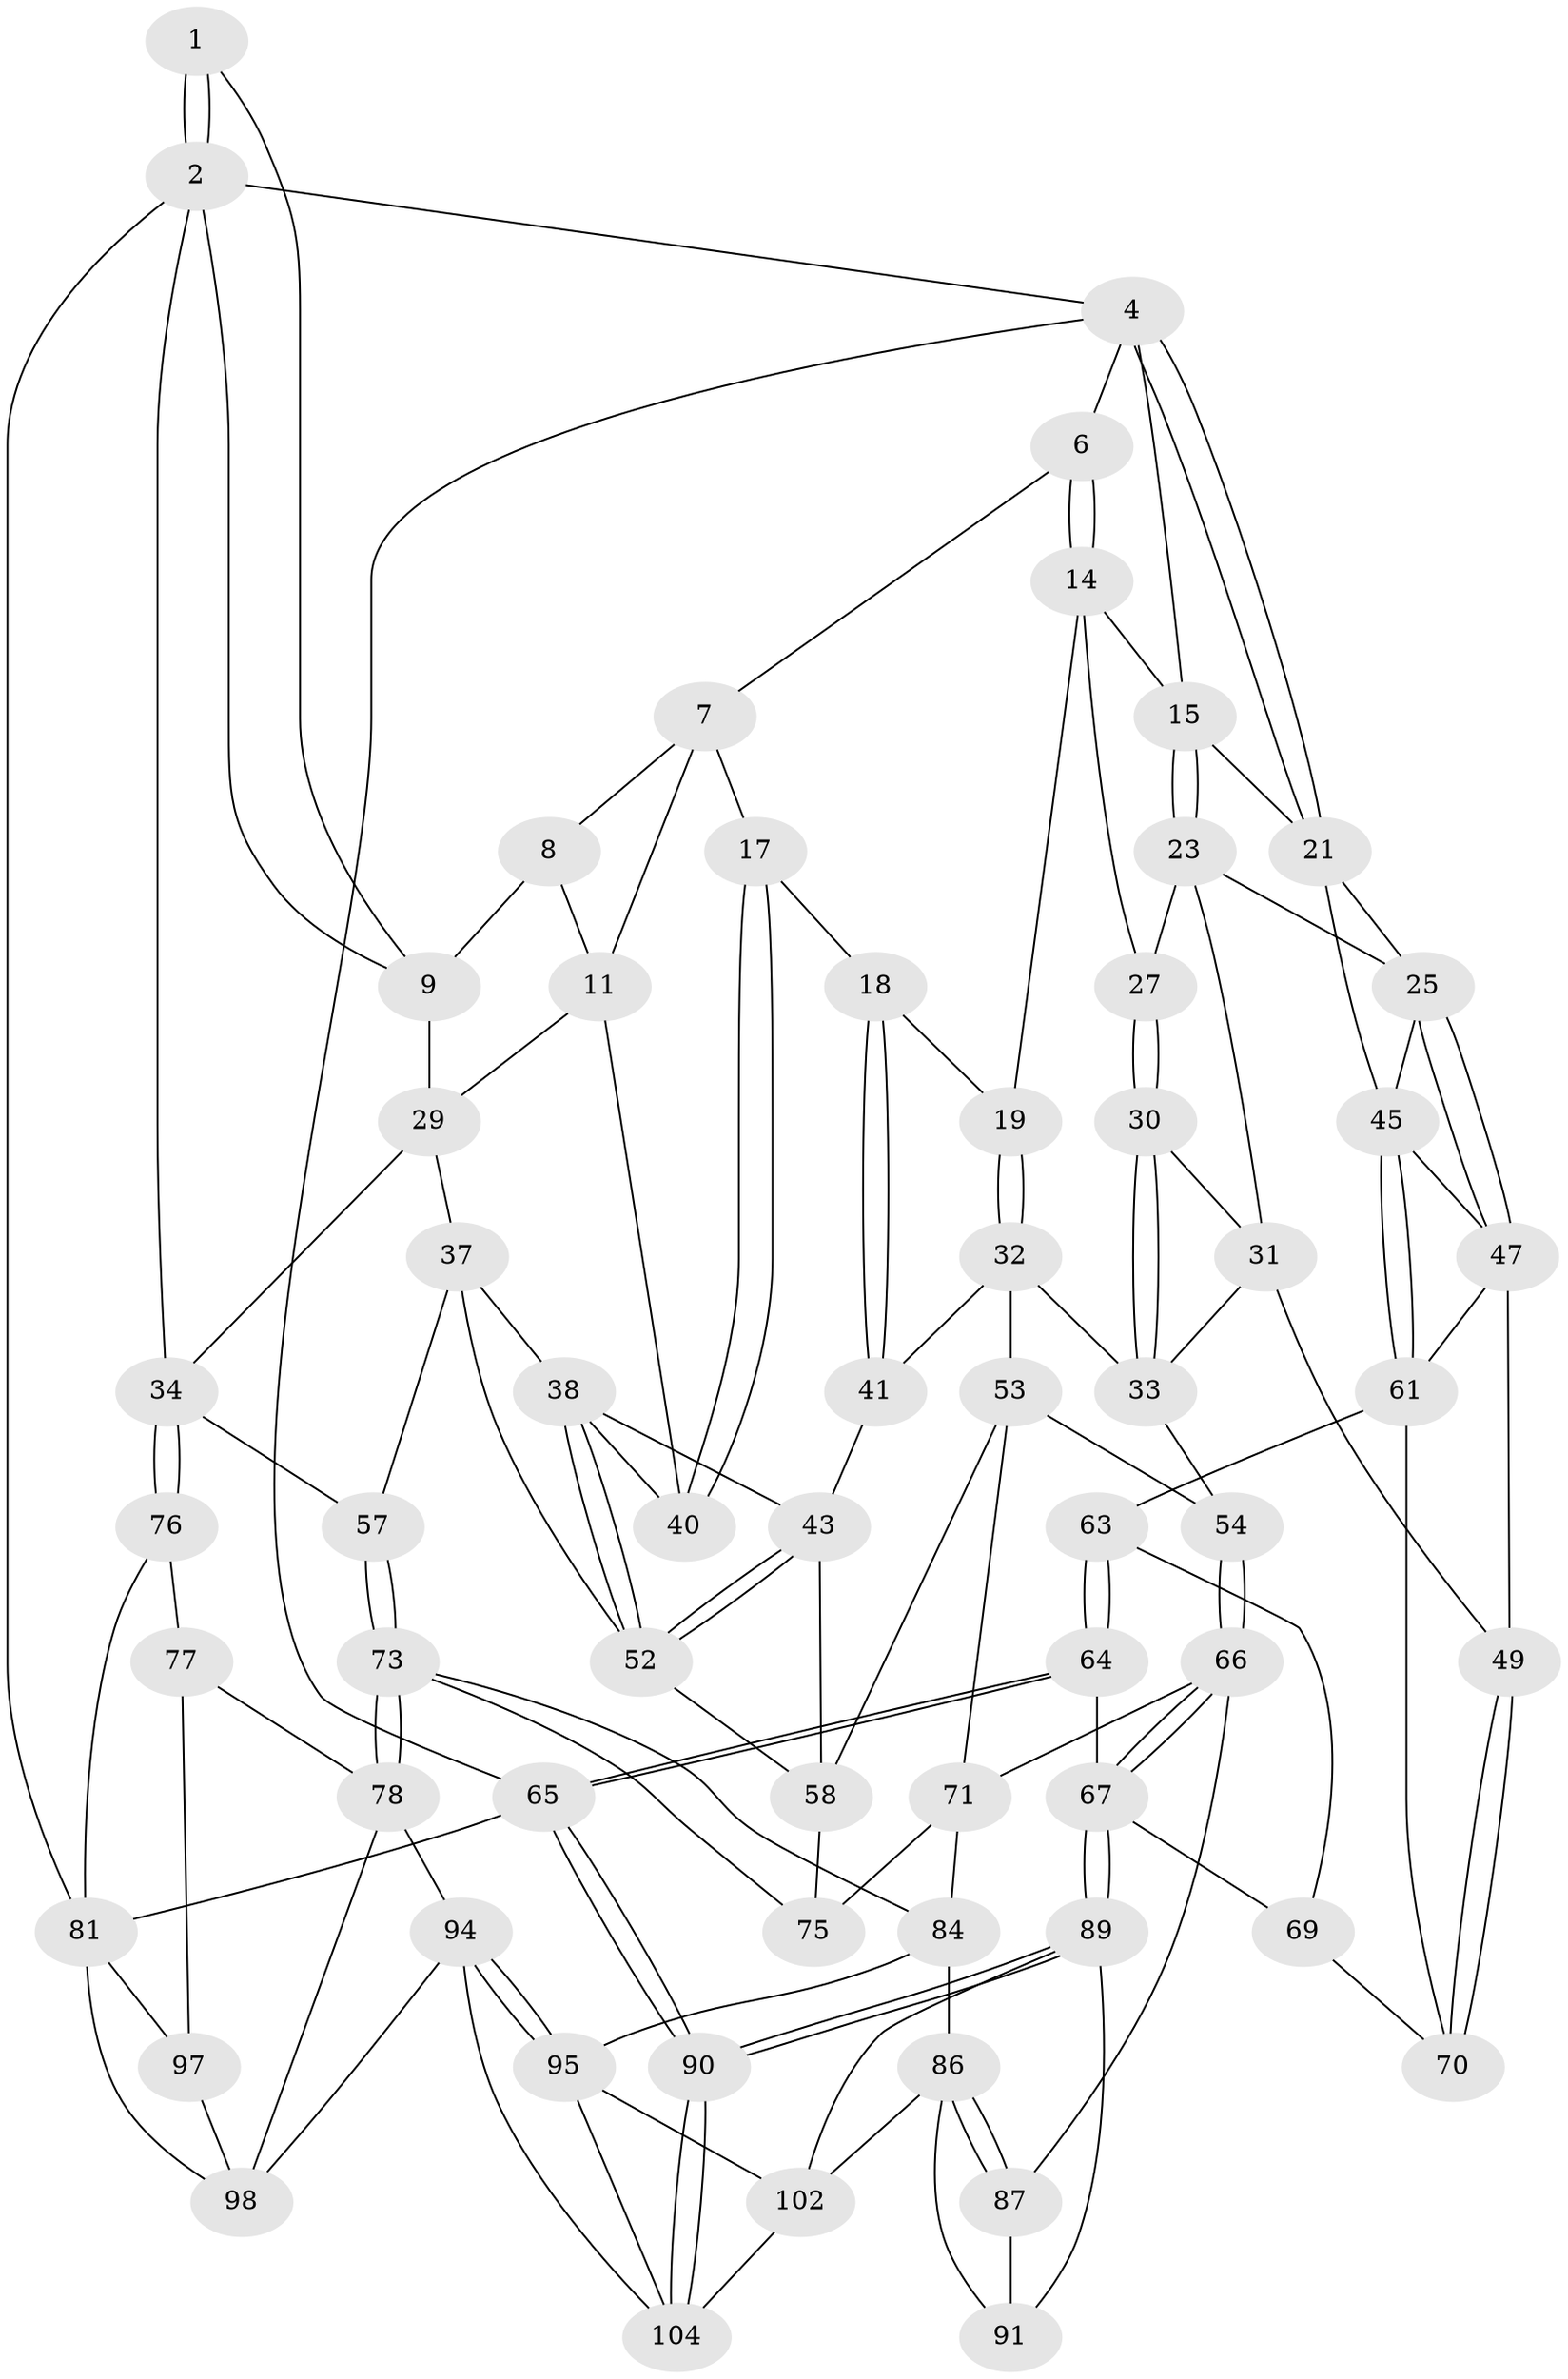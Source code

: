 // original degree distribution, {3: 0.018867924528301886, 5: 0.5094339622641509, 6: 0.22641509433962265, 4: 0.24528301886792453}
// Generated by graph-tools (version 1.1) at 2025/11/02/27/25 16:11:51]
// undirected, 63 vertices, 142 edges
graph export_dot {
graph [start="1"]
  node [color=gray90,style=filled];
  1 [pos="+0.8387465921938674+0"];
  2 [pos="+1+0",super="+3"];
  4 [pos="+0+0",super="+5"];
  6 [pos="+0.4484240304787643+0"];
  7 [pos="+0.5465943938498401+0",super="+13"];
  8 [pos="+0.6964177761718202+0",super="+10"];
  9 [pos="+0.8265565330085558+0.10684004627987465",super="+28"];
  11 [pos="+0.7101446784209517+0.13482791106442582",super="+12"];
  14 [pos="+0.4120633626953228+0",super="+20"];
  15 [pos="+0.2447407997725452+0.08993303740018",super="+16"];
  17 [pos="+0.5295994232285859+0.16138184076621445"];
  18 [pos="+0.5114433124593653+0.16124311141220476"];
  19 [pos="+0.4240907003751638+0.135236292164606"];
  21 [pos="+0+0",super="+22"];
  23 [pos="+0.285771981156858+0.14358106508966081",super="+24"];
  25 [pos="+0.13443237294270918+0.206575184825125",super="+26"];
  27 [pos="+0.3488745575588523+0.14151414763542058"];
  29 [pos="+0.8328960468723636+0.14756871918657838",super="+36"];
  30 [pos="+0.33708660227643605+0.2853265528626824"];
  31 [pos="+0.2225374199542724+0.25726495517105874",super="+48"];
  32 [pos="+0.40742392387001347+0.2958678581620492",super="+42"];
  33 [pos="+0.34072968471158077+0.28792317661884254",super="+51"];
  34 [pos="+1+0.32036551088652676",super="+35"];
  37 [pos="+0.6868946570876535+0.27810995486593415",super="+55"];
  38 [pos="+0.6562074969563646+0.2503371967326628",super="+39"];
  40 [pos="+0.6387833133750833+0.22004694475961584"];
  41 [pos="+0.44914065717539553+0.32313476794199053"];
  43 [pos="+0.5972109839723778+0.27086621909642883",super="+44"];
  45 [pos="+0+0.24402815974384523",super="+46"];
  47 [pos="+0.07281348331997343+0.30638647767856714",super="+50"];
  49 [pos="+0.17645114748833654+0.4480005174269015"];
  52 [pos="+0.6045205240167559+0.4428731595903657",super="+56"];
  53 [pos="+0.422815482847438+0.43785706182674217",super="+60"];
  54 [pos="+0.2905466241343091+0.45178385463422416"];
  57 [pos="+0.8139328875304371+0.4321519753185225"];
  58 [pos="+0.5907504049281641+0.49772564998112695",super="+59"];
  61 [pos="+0+0.3748494924650198",super="+62"];
  63 [pos="+0+0.9105169046367448",super="+80"];
  64 [pos="+0+1",super="+88"];
  65 [pos="+0+1"];
  66 [pos="+0.3721710367226421+0.6651186256141052",super="+72"];
  67 [pos="+0.2335013892035553+0.6964215937170518",super="+68"];
  69 [pos="+0.13241703202135613+0.5473220683842005"];
  70 [pos="+0.13033270708888453+0.5422959878059259"];
  71 [pos="+0.429479442261487+0.6283692093863136",super="+79"];
  73 [pos="+0.8111882942924342+0.6680168498704725",super="+74"];
  75 [pos="+0.6153821765524353+0.5780605254936309"];
  76 [pos="+1+0.5905312835493264",super="+83"];
  77 [pos="+0.8197921906550665+0.6714452561229828",super="+96"];
  78 [pos="+0.8162593825283745+0.6715312732780879",super="+93"];
  81 [pos="+1+1",super="+82"];
  84 [pos="+0.5805841429235475+0.812259293749419",super="+85"];
  86 [pos="+0.5662533301827832+0.8196617525282551",super="+99"];
  87 [pos="+0.4442450747457079+0.7409263941066772"];
  89 [pos="+0.2205196197026672+0.8291455771972837",super="+92"];
  90 [pos="+0+1"];
  91 [pos="+0.38638122417407134+0.8140835245259692"];
  94 [pos="+0.6706584495264735+1",super="+101"];
  95 [pos="+0.6197843749137104+0.9925874294194488",super="+105"];
  97 [pos="+0.9034354983362658+0.836779125375424"];
  98 [pos="+0.8961275576773212+0.8381250234887846",super="+100"];
  102 [pos="+0.3693349791928556+0.9087884403280466",super="+103"];
  104 [pos="+0.1011437918824623+1",super="+106"];
  1 -- 2;
  1 -- 2;
  1 -- 9;
  2 -- 81;
  2 -- 34;
  2 -- 4;
  2 -- 9;
  4 -- 21;
  4 -- 21;
  4 -- 65;
  4 -- 6;
  4 -- 15;
  6 -- 7;
  6 -- 14;
  6 -- 14;
  7 -- 8;
  7 -- 17;
  7 -- 11;
  8 -- 9;
  8 -- 11;
  9 -- 29;
  11 -- 29;
  11 -- 40;
  14 -- 15;
  14 -- 27;
  14 -- 19;
  15 -- 23;
  15 -- 23;
  15 -- 21;
  17 -- 18;
  17 -- 40;
  17 -- 40;
  18 -- 19;
  18 -- 41;
  18 -- 41;
  19 -- 32;
  19 -- 32;
  21 -- 45;
  21 -- 25;
  23 -- 27;
  23 -- 25;
  23 -- 31;
  25 -- 47;
  25 -- 47;
  25 -- 45;
  27 -- 30;
  27 -- 30;
  29 -- 37;
  29 -- 34;
  30 -- 31;
  30 -- 33;
  30 -- 33;
  31 -- 49;
  31 -- 33;
  32 -- 33;
  32 -- 41;
  32 -- 53;
  33 -- 54;
  34 -- 76;
  34 -- 76;
  34 -- 57;
  37 -- 38;
  37 -- 57;
  37 -- 52;
  38 -- 52;
  38 -- 52;
  38 -- 40;
  38 -- 43;
  41 -- 43;
  43 -- 52;
  43 -- 52;
  43 -- 58;
  45 -- 61;
  45 -- 61;
  45 -- 47;
  47 -- 49;
  47 -- 61;
  49 -- 70;
  49 -- 70;
  52 -- 58;
  53 -- 54;
  53 -- 71;
  53 -- 58;
  54 -- 66;
  54 -- 66;
  57 -- 73;
  57 -- 73;
  58 -- 75;
  61 -- 70;
  61 -- 63;
  63 -- 64 [weight=2];
  63 -- 64;
  63 -- 69;
  64 -- 65;
  64 -- 65;
  64 -- 67;
  65 -- 90;
  65 -- 90;
  65 -- 81;
  66 -- 67;
  66 -- 67;
  66 -- 87;
  66 -- 71;
  67 -- 89;
  67 -- 89;
  67 -- 69;
  69 -- 70;
  71 -- 75;
  71 -- 84;
  73 -- 78;
  73 -- 78;
  73 -- 75;
  73 -- 84;
  76 -- 77 [weight=2];
  76 -- 81;
  77 -- 78;
  77 -- 97;
  78 -- 94;
  78 -- 98;
  81 -- 98;
  81 -- 97;
  84 -- 86;
  84 -- 95;
  86 -- 87;
  86 -- 87;
  86 -- 102;
  86 -- 91;
  87 -- 91;
  89 -- 90;
  89 -- 90;
  89 -- 91;
  89 -- 102;
  90 -- 104;
  90 -- 104;
  94 -- 95;
  94 -- 95;
  94 -- 104;
  94 -- 98;
  95 -- 104;
  95 -- 102;
  97 -- 98;
  102 -- 104;
}
